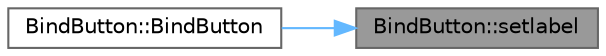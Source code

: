 digraph "BindButton::setlabel"
{
 // LATEX_PDF_SIZE
  bgcolor="transparent";
  edge [fontname=Helvetica,fontsize=10,labelfontname=Helvetica,labelfontsize=10];
  node [fontname=Helvetica,fontsize=10,shape=box,height=0.2,width=0.4];
  rankdir="RL";
  Node1 [id="Node000001",label="BindButton::setlabel",height=0.2,width=0.4,color="gray40", fillcolor="grey60", style="filled", fontcolor="black",tooltip="Sets the label text for the button."];
  Node1 -> Node2 [id="edge1_Node000001_Node000002",dir="back",color="steelblue1",style="solid",tooltip=" "];
  Node2 [id="Node000002",label="BindButton::BindButton",height=0.2,width=0.4,color="grey40", fillcolor="white", style="filled",URL="$class_bind_button.html#a8f2e93560ecd76810818b7b79ba856f2",tooltip="Constructs a BindButton with a custom label."];
}
